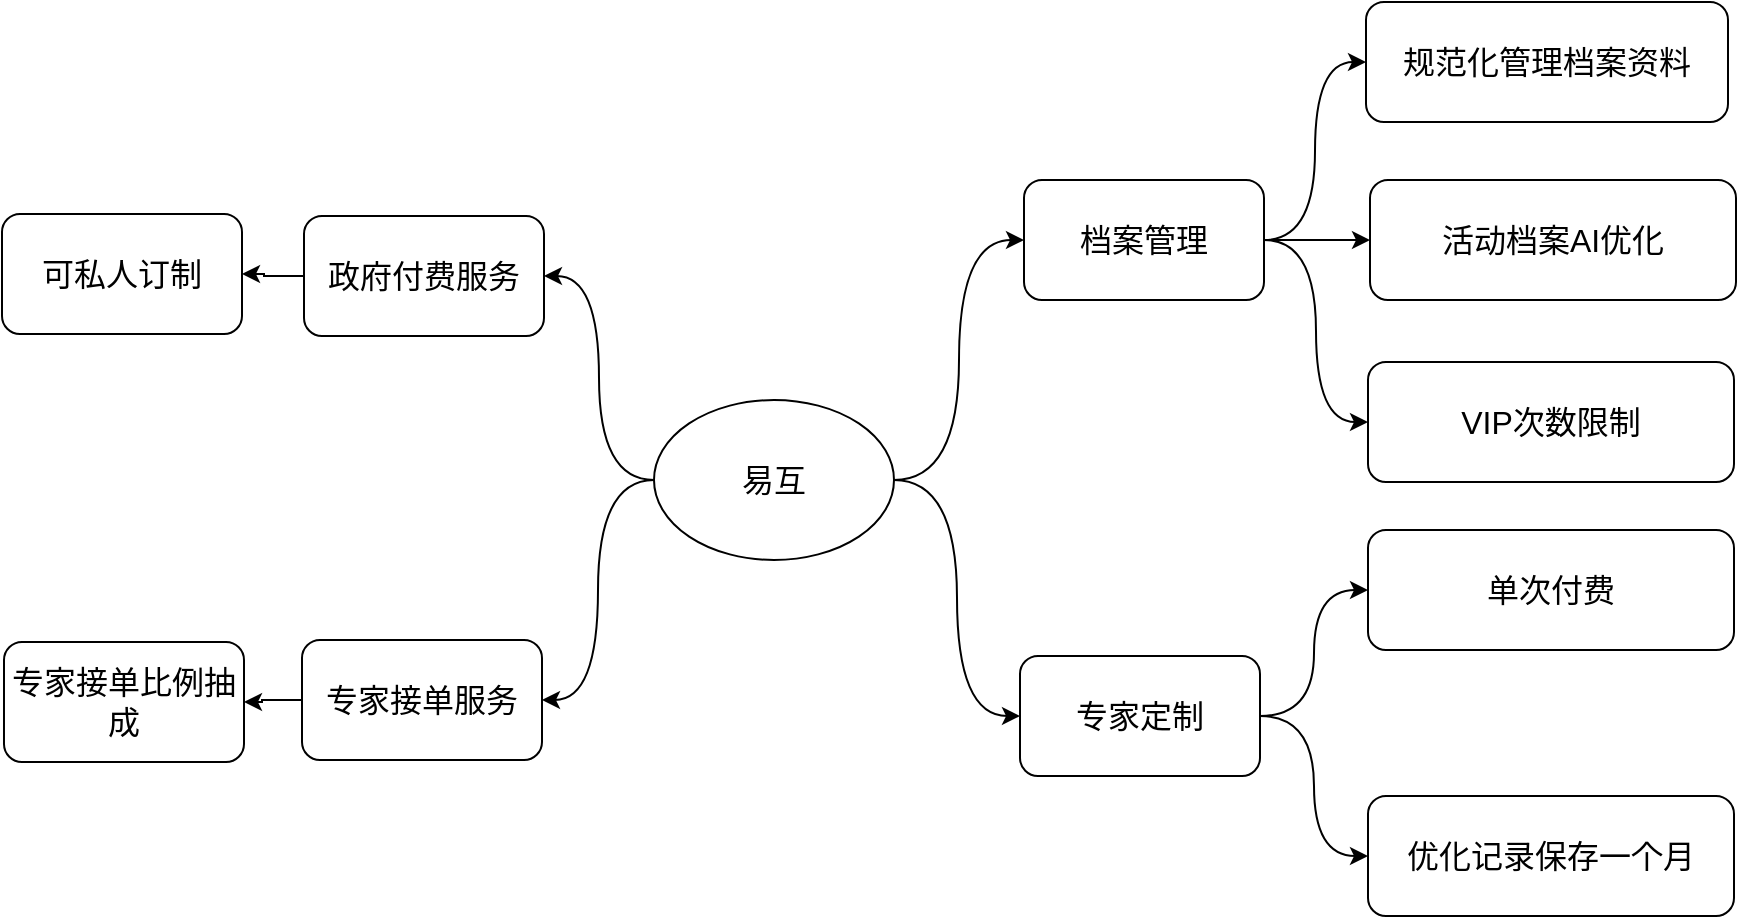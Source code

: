 <mxfile version="24.7.17">
  <diagram name="Page-1" id="0NqRDMZAXWw_qfSmM8XS">
    <mxGraphModel dx="1434" dy="1660" grid="0" gridSize="10" guides="0" tooltips="1" connect="1" arrows="1" fold="1" page="0" pageScale="1" pageWidth="827" pageHeight="1169" math="0" shadow="0">
      <root>
        <mxCell id="0" />
        <mxCell id="1" parent="0" />
        <mxCell id="wNU_im6Up94Ow2r36MQP-106" style="edgeStyle=orthogonalEdgeStyle;rounded=0;orthogonalLoop=1;jettySize=auto;html=1;entryX=0;entryY=0.5;entryDx=0;entryDy=0;curved=1;" parent="1" source="wNU_im6Up94Ow2r36MQP-104" target="wNU_im6Up94Ow2r36MQP-105" edge="1">
          <mxGeometry relative="1" as="geometry" />
        </mxCell>
        <mxCell id="wNU_im6Up94Ow2r36MQP-108" style="edgeStyle=orthogonalEdgeStyle;rounded=0;orthogonalLoop=1;jettySize=auto;html=1;entryX=0;entryY=0.5;entryDx=0;entryDy=0;curved=1;" parent="1" source="wNU_im6Up94Ow2r36MQP-104" target="wNU_im6Up94Ow2r36MQP-107" edge="1">
          <mxGeometry relative="1" as="geometry" />
        </mxCell>
        <mxCell id="wNU_im6Up94Ow2r36MQP-123" style="edgeStyle=orthogonalEdgeStyle;rounded=0;orthogonalLoop=1;jettySize=auto;html=1;entryX=1;entryY=0.5;entryDx=0;entryDy=0;curved=1;" parent="1" source="wNU_im6Up94Ow2r36MQP-104" target="wNU_im6Up94Ow2r36MQP-122" edge="1">
          <mxGeometry relative="1" as="geometry" />
        </mxCell>
        <mxCell id="wNU_im6Up94Ow2r36MQP-127" style="edgeStyle=orthogonalEdgeStyle;rounded=0;orthogonalLoop=1;jettySize=auto;html=1;entryX=1;entryY=0.5;entryDx=0;entryDy=0;curved=1;" parent="1" source="wNU_im6Up94Ow2r36MQP-104" target="wNU_im6Up94Ow2r36MQP-126" edge="1">
          <mxGeometry relative="1" as="geometry" />
        </mxCell>
        <mxCell id="wNU_im6Up94Ow2r36MQP-104" value="&lt;font style=&quot;font-size: 16px;&quot;&gt;易互&lt;/font&gt;" style="ellipse;whiteSpace=wrap;html=1;" parent="1" vertex="1">
          <mxGeometry x="424" y="-598" width="120" height="80" as="geometry" />
        </mxCell>
        <mxCell id="wNU_im6Up94Ow2r36MQP-113" style="edgeStyle=orthogonalEdgeStyle;rounded=0;orthogonalLoop=1;jettySize=auto;html=1;entryX=0;entryY=0.5;entryDx=0;entryDy=0;curved=1;" parent="1" source="wNU_im6Up94Ow2r36MQP-105" target="wNU_im6Up94Ow2r36MQP-112" edge="1">
          <mxGeometry relative="1" as="geometry" />
        </mxCell>
        <mxCell id="wNU_im6Up94Ow2r36MQP-115" style="edgeStyle=orthogonalEdgeStyle;rounded=0;orthogonalLoop=1;jettySize=auto;html=1;entryX=0;entryY=0.5;entryDx=0;entryDy=0;curved=1;" parent="1" source="wNU_im6Up94Ow2r36MQP-105" target="wNU_im6Up94Ow2r36MQP-114" edge="1">
          <mxGeometry relative="1" as="geometry" />
        </mxCell>
        <mxCell id="wNU_im6Up94Ow2r36MQP-117" style="edgeStyle=orthogonalEdgeStyle;rounded=0;orthogonalLoop=1;jettySize=auto;html=1;entryX=0;entryY=0.5;entryDx=0;entryDy=0;curved=1;" parent="1" source="wNU_im6Up94Ow2r36MQP-105" target="wNU_im6Up94Ow2r36MQP-116" edge="1">
          <mxGeometry relative="1" as="geometry" />
        </mxCell>
        <mxCell id="wNU_im6Up94Ow2r36MQP-105" value="&lt;font style=&quot;font-size: 16px;&quot;&gt;档案管理&lt;/font&gt;" style="rounded=1;whiteSpace=wrap;html=1;" parent="1" vertex="1">
          <mxGeometry x="609" y="-708" width="120" height="60" as="geometry" />
        </mxCell>
        <mxCell id="wNU_im6Up94Ow2r36MQP-120" style="edgeStyle=orthogonalEdgeStyle;rounded=0;orthogonalLoop=1;jettySize=auto;html=1;entryX=0;entryY=0.5;entryDx=0;entryDy=0;curved=1;" parent="1" source="wNU_im6Up94Ow2r36MQP-107" target="wNU_im6Up94Ow2r36MQP-118" edge="1">
          <mxGeometry relative="1" as="geometry">
            <mxPoint x="837.5" y="-470.5" as="targetPoint" />
          </mxGeometry>
        </mxCell>
        <mxCell id="wNU_im6Up94Ow2r36MQP-121" style="edgeStyle=orthogonalEdgeStyle;rounded=0;orthogonalLoop=1;jettySize=auto;html=1;entryX=0;entryY=0.5;entryDx=0;entryDy=0;curved=1;" parent="1" source="wNU_im6Up94Ow2r36MQP-107" target="wNU_im6Up94Ow2r36MQP-119" edge="1">
          <mxGeometry relative="1" as="geometry" />
        </mxCell>
        <mxCell id="wNU_im6Up94Ow2r36MQP-107" value="&lt;span style=&quot;font-size: 16px;&quot;&gt;专家定制&lt;/span&gt;" style="rounded=1;whiteSpace=wrap;html=1;" parent="1" vertex="1">
          <mxGeometry x="607" y="-470" width="120" height="60" as="geometry" />
        </mxCell>
        <mxCell id="wNU_im6Up94Ow2r36MQP-112" value="&lt;font style=&quot;font-size: 16px;&quot;&gt;规范化管理档案资料&lt;/font&gt;" style="rounded=1;whiteSpace=wrap;html=1;" parent="1" vertex="1">
          <mxGeometry x="780" y="-797" width="181" height="60" as="geometry" />
        </mxCell>
        <mxCell id="wNU_im6Up94Ow2r36MQP-114" value="&lt;font style=&quot;font-size: 16px;&quot;&gt;活动档案AI优化&lt;/font&gt;" style="rounded=1;whiteSpace=wrap;html=1;" parent="1" vertex="1">
          <mxGeometry x="782" y="-708" width="183" height="60" as="geometry" />
        </mxCell>
        <mxCell id="wNU_im6Up94Ow2r36MQP-116" value="&lt;span style=&quot;font-size: 16px;&quot;&gt;VIP次数限制&lt;/span&gt;" style="rounded=1;whiteSpace=wrap;html=1;" parent="1" vertex="1">
          <mxGeometry x="781" y="-617" width="183" height="60" as="geometry" />
        </mxCell>
        <mxCell id="wNU_im6Up94Ow2r36MQP-118" value="&lt;span style=&quot;font-size: 16px;&quot;&gt;单次付费&lt;/span&gt;" style="rounded=1;whiteSpace=wrap;html=1;" parent="1" vertex="1">
          <mxGeometry x="781" y="-533" width="183" height="60" as="geometry" />
        </mxCell>
        <mxCell id="wNU_im6Up94Ow2r36MQP-119" value="&lt;span style=&quot;font-size: 16px;&quot;&gt;优化记录保存一个月&lt;/span&gt;" style="rounded=1;whiteSpace=wrap;html=1;" parent="1" vertex="1">
          <mxGeometry x="781" y="-400" width="183" height="60" as="geometry" />
        </mxCell>
        <mxCell id="wNU_im6Up94Ow2r36MQP-125" value="" style="edgeStyle=orthogonalEdgeStyle;rounded=0;orthogonalLoop=1;jettySize=auto;html=1;" parent="1" source="wNU_im6Up94Ow2r36MQP-122" target="wNU_im6Up94Ow2r36MQP-124" edge="1">
          <mxGeometry relative="1" as="geometry" />
        </mxCell>
        <mxCell id="wNU_im6Up94Ow2r36MQP-122" value="&lt;span style=&quot;font-size: 16px;&quot;&gt;政府付费服务&lt;/span&gt;" style="rounded=1;whiteSpace=wrap;html=1;" parent="1" vertex="1">
          <mxGeometry x="249" y="-690" width="120" height="60" as="geometry" />
        </mxCell>
        <mxCell id="wNU_im6Up94Ow2r36MQP-124" value="&lt;font style=&quot;font-size: 16px;&quot;&gt;可私人订制&lt;/font&gt;" style="rounded=1;whiteSpace=wrap;html=1;" parent="1" vertex="1">
          <mxGeometry x="98" y="-691" width="120" height="60" as="geometry" />
        </mxCell>
        <mxCell id="wNU_im6Up94Ow2r36MQP-129" style="edgeStyle=orthogonalEdgeStyle;rounded=0;orthogonalLoop=1;jettySize=auto;html=1;entryX=1;entryY=0.5;entryDx=0;entryDy=0;" parent="1" source="wNU_im6Up94Ow2r36MQP-126" target="wNU_im6Up94Ow2r36MQP-128" edge="1">
          <mxGeometry relative="1" as="geometry" />
        </mxCell>
        <mxCell id="wNU_im6Up94Ow2r36MQP-126" value="&lt;span style=&quot;font-size: 16px;&quot;&gt;专家接单服务&lt;/span&gt;" style="rounded=1;whiteSpace=wrap;html=1;" parent="1" vertex="1">
          <mxGeometry x="248" y="-478" width="120" height="60" as="geometry" />
        </mxCell>
        <mxCell id="wNU_im6Up94Ow2r36MQP-128" value="&lt;span style=&quot;font-size: 16px;&quot;&gt;专家接单比例抽成&lt;/span&gt;" style="rounded=1;whiteSpace=wrap;html=1;" parent="1" vertex="1">
          <mxGeometry x="99" y="-477" width="120" height="60" as="geometry" />
        </mxCell>
      </root>
    </mxGraphModel>
  </diagram>
</mxfile>
